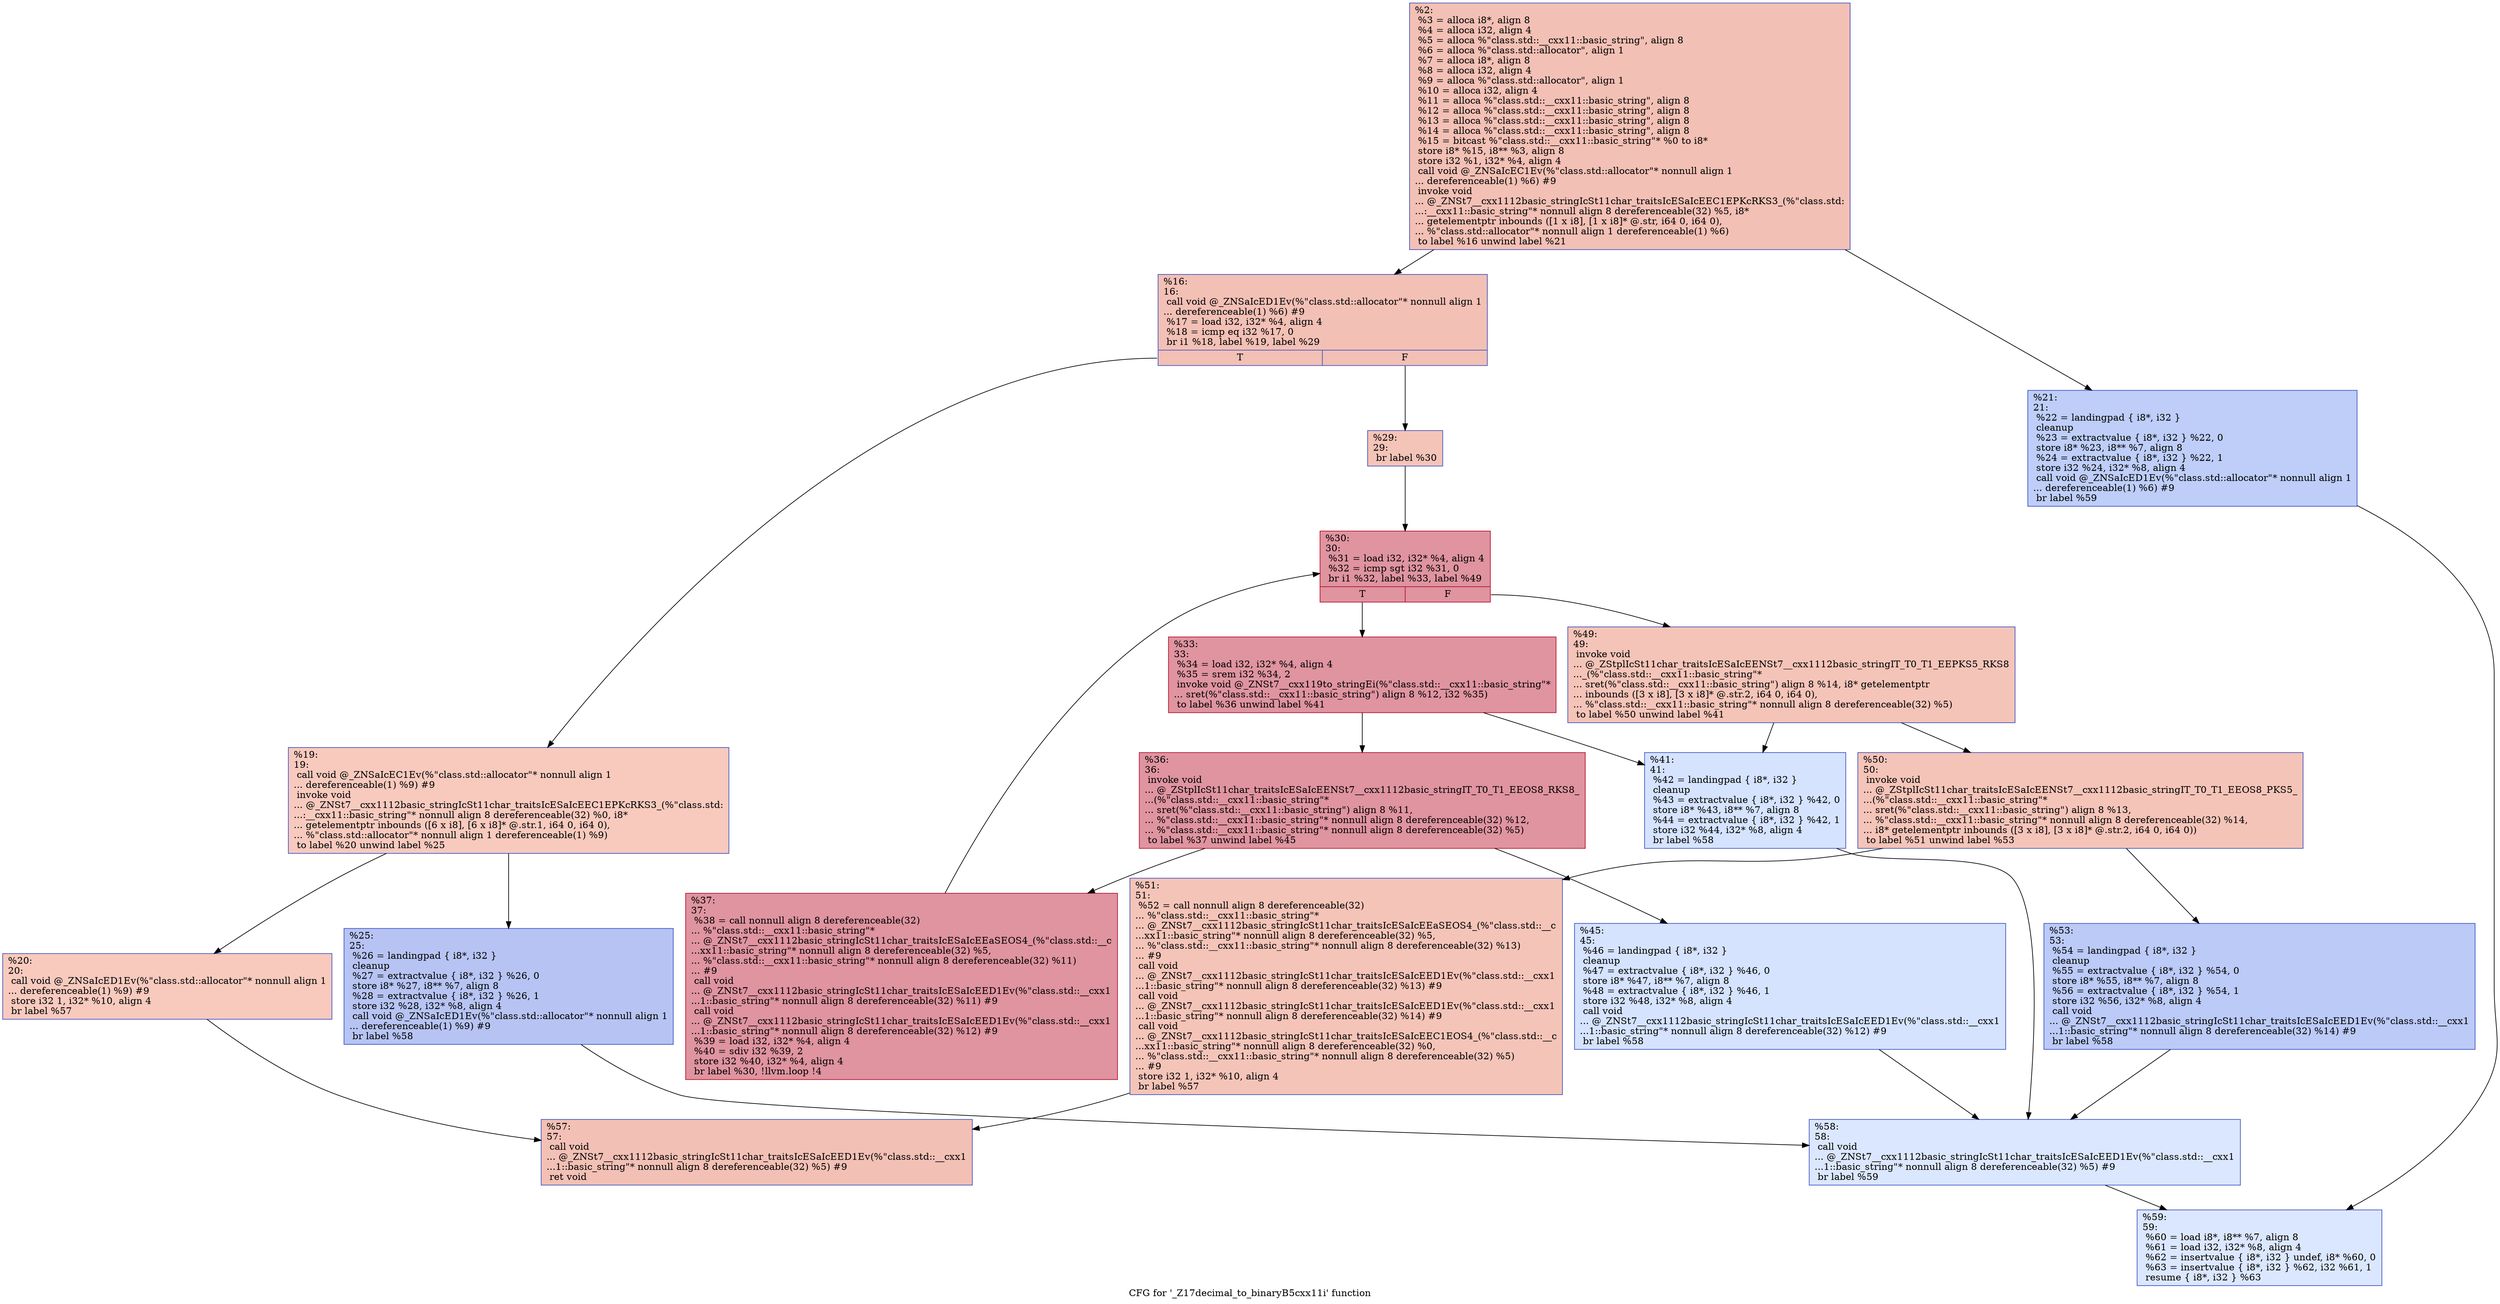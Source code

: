 digraph "CFG for '_Z17decimal_to_binaryB5cxx11i' function" {
	label="CFG for '_Z17decimal_to_binaryB5cxx11i' function";

	Node0x5652aeb035c0 [shape=record,color="#3d50c3ff", style=filled, fillcolor="#e5705870",label="{%2:\l  %3 = alloca i8*, align 8\l  %4 = alloca i32, align 4\l  %5 = alloca %\"class.std::__cxx11::basic_string\", align 8\l  %6 = alloca %\"class.std::allocator\", align 1\l  %7 = alloca i8*, align 8\l  %8 = alloca i32, align 4\l  %9 = alloca %\"class.std::allocator\", align 1\l  %10 = alloca i32, align 4\l  %11 = alloca %\"class.std::__cxx11::basic_string\", align 8\l  %12 = alloca %\"class.std::__cxx11::basic_string\", align 8\l  %13 = alloca %\"class.std::__cxx11::basic_string\", align 8\l  %14 = alloca %\"class.std::__cxx11::basic_string\", align 8\l  %15 = bitcast %\"class.std::__cxx11::basic_string\"* %0 to i8*\l  store i8* %15, i8** %3, align 8\l  store i32 %1, i32* %4, align 4\l  call void @_ZNSaIcEC1Ev(%\"class.std::allocator\"* nonnull align 1\l... dereferenceable(1) %6) #9\l  invoke void\l... @_ZNSt7__cxx1112basic_stringIcSt11char_traitsIcESaIcEEC1EPKcRKS3_(%\"class.std:\l...:__cxx11::basic_string\"* nonnull align 8 dereferenceable(32) %5, i8*\l... getelementptr inbounds ([1 x i8], [1 x i8]* @.str, i64 0, i64 0),\l... %\"class.std::allocator\"* nonnull align 1 dereferenceable(1) %6)\l          to label %16 unwind label %21\l}"];
	Node0x5652aeb035c0 -> Node0x5652aeb04780;
	Node0x5652aeb035c0 -> Node0x5652aeb047d0;
	Node0x5652aeb04780 [shape=record,color="#3d50c3ff", style=filled, fillcolor="#e5705870",label="{%16:\l16:                                               \l  call void @_ZNSaIcED1Ev(%\"class.std::allocator\"* nonnull align 1\l... dereferenceable(1) %6) #9\l  %17 = load i32, i32* %4, align 4\l  %18 = icmp eq i32 %17, 0\l  br i1 %18, label %19, label %29\l|{<s0>T|<s1>F}}"];
	Node0x5652aeb04780:s0 -> Node0x5652aeb04dc0;
	Node0x5652aeb04780:s1 -> Node0x5652aeb04e10;
	Node0x5652aeb04dc0 [shape=record,color="#3d50c3ff", style=filled, fillcolor="#ef886b70",label="{%19:\l19:                                               \l  call void @_ZNSaIcEC1Ev(%\"class.std::allocator\"* nonnull align 1\l... dereferenceable(1) %9) #9\l  invoke void\l... @_ZNSt7__cxx1112basic_stringIcSt11char_traitsIcESaIcEEC1EPKcRKS3_(%\"class.std:\l...:__cxx11::basic_string\"* nonnull align 8 dereferenceable(32) %0, i8*\l... getelementptr inbounds ([6 x i8], [6 x i8]* @.str.1, i64 0, i64 0),\l... %\"class.std::allocator\"* nonnull align 1 dereferenceable(1) %9)\l          to label %20 unwind label %25\l}"];
	Node0x5652aeb04dc0 -> Node0x5652aeb05140;
	Node0x5652aeb04dc0 -> Node0x5652aeb05190;
	Node0x5652aeb05140 [shape=record,color="#3d50c3ff", style=filled, fillcolor="#ef886b70",label="{%20:\l20:                                               \l  call void @_ZNSaIcED1Ev(%\"class.std::allocator\"* nonnull align 1\l... dereferenceable(1) %9) #9\l  store i32 1, i32* %10, align 4\l  br label %57\l}"];
	Node0x5652aeb05140 -> Node0x5652aeb05510;
	Node0x5652aeb047d0 [shape=record,color="#3d50c3ff", style=filled, fillcolor="#6c8ff170",label="{%21:\l21:                                               \l  %22 = landingpad \{ i8*, i32 \}\l          cleanup\l  %23 = extractvalue \{ i8*, i32 \} %22, 0\l  store i8* %23, i8** %7, align 8\l  %24 = extractvalue \{ i8*, i32 \} %22, 1\l  store i32 %24, i32* %8, align 4\l  call void @_ZNSaIcED1Ev(%\"class.std::allocator\"* nonnull align 1\l... dereferenceable(1) %6) #9\l  br label %59\l}"];
	Node0x5652aeb047d0 -> Node0x5652aeb05ba0;
	Node0x5652aeb05190 [shape=record,color="#3d50c3ff", style=filled, fillcolor="#5b7ae570",label="{%25:\l25:                                               \l  %26 = landingpad \{ i8*, i32 \}\l          cleanup\l  %27 = extractvalue \{ i8*, i32 \} %26, 0\l  store i8* %27, i8** %7, align 8\l  %28 = extractvalue \{ i8*, i32 \} %26, 1\l  store i32 %28, i32* %8, align 4\l  call void @_ZNSaIcED1Ev(%\"class.std::allocator\"* nonnull align 1\l... dereferenceable(1) %9) #9\l  br label %58\l}"];
	Node0x5652aeb05190 -> Node0x5652aeb06020;
	Node0x5652aeb04e10 [shape=record,color="#3d50c3ff", style=filled, fillcolor="#e97a5f70",label="{%29:\l29:                                               \l  br label %30\l}"];
	Node0x5652aeb04e10 -> Node0x5652aeb060e0;
	Node0x5652aeb060e0 [shape=record,color="#b70d28ff", style=filled, fillcolor="#b70d2870",label="{%30:\l30:                                               \l  %31 = load i32, i32* %4, align 4\l  %32 = icmp sgt i32 %31, 0\l  br i1 %32, label %33, label %49\l|{<s0>T|<s1>F}}"];
	Node0x5652aeb060e0:s0 -> Node0x5652aeb064b0;
	Node0x5652aeb060e0:s1 -> Node0x5652aeb06500;
	Node0x5652aeb064b0 [shape=record,color="#b70d28ff", style=filled, fillcolor="#b70d2870",label="{%33:\l33:                                               \l  %34 = load i32, i32* %4, align 4\l  %35 = srem i32 %34, 2\l  invoke void @_ZNSt7__cxx119to_stringEi(%\"class.std::__cxx11::basic_string\"*\l... sret(%\"class.std::__cxx11::basic_string\") align 8 %12, i32 %35)\l          to label %36 unwind label %41\l}"];
	Node0x5652aeb064b0 -> Node0x5652aeb067c0;
	Node0x5652aeb064b0 -> Node0x5652aeb06810;
	Node0x5652aeb067c0 [shape=record,color="#b70d28ff", style=filled, fillcolor="#b70d2870",label="{%36:\l36:                                               \l  invoke void\l... @_ZStplIcSt11char_traitsIcESaIcEENSt7__cxx1112basic_stringIT_T0_T1_EEOS8_RKS8_\l...(%\"class.std::__cxx11::basic_string\"*\l... sret(%\"class.std::__cxx11::basic_string\") align 8 %11,\l... %\"class.std::__cxx11::basic_string\"* nonnull align 8 dereferenceable(32) %12,\l... %\"class.std::__cxx11::basic_string\"* nonnull align 8 dereferenceable(32) %5)\l          to label %37 unwind label %45\l}"];
	Node0x5652aeb067c0 -> Node0x5652aeb06bc0;
	Node0x5652aeb067c0 -> Node0x5652aeb06c10;
	Node0x5652aeb06bc0 [shape=record,color="#b70d28ff", style=filled, fillcolor="#b70d2870",label="{%37:\l37:                                               \l  %38 = call nonnull align 8 dereferenceable(32)\l... %\"class.std::__cxx11::basic_string\"*\l... @_ZNSt7__cxx1112basic_stringIcSt11char_traitsIcESaIcEEaSEOS4_(%\"class.std::__c\l...xx11::basic_string\"* nonnull align 8 dereferenceable(32) %5,\l... %\"class.std::__cxx11::basic_string\"* nonnull align 8 dereferenceable(32) %11)\l... #9\l  call void\l... @_ZNSt7__cxx1112basic_stringIcSt11char_traitsIcESaIcEED1Ev(%\"class.std::__cxx1\l...1::basic_string\"* nonnull align 8 dereferenceable(32) %11) #9\l  call void\l... @_ZNSt7__cxx1112basic_stringIcSt11char_traitsIcESaIcEED1Ev(%\"class.std::__cxx1\l...1::basic_string\"* nonnull align 8 dereferenceable(32) %12) #9\l  %39 = load i32, i32* %4, align 4\l  %40 = sdiv i32 %39, 2\l  store i32 %40, i32* %4, align 4\l  br label %30, !llvm.loop !4\l}"];
	Node0x5652aeb06bc0 -> Node0x5652aeb060e0;
	Node0x5652aeb06810 [shape=record,color="#3d50c3ff", style=filled, fillcolor="#a1c0ff70",label="{%41:\l41:                                               \l  %42 = landingpad \{ i8*, i32 \}\l          cleanup\l  %43 = extractvalue \{ i8*, i32 \} %42, 0\l  store i8* %43, i8** %7, align 8\l  %44 = extractvalue \{ i8*, i32 \} %42, 1\l  store i32 %44, i32* %8, align 4\l  br label %58\l}"];
	Node0x5652aeb06810 -> Node0x5652aeb06020;
	Node0x5652aeb06c10 [shape=record,color="#3d50c3ff", style=filled, fillcolor="#a1c0ff70",label="{%45:\l45:                                               \l  %46 = landingpad \{ i8*, i32 \}\l          cleanup\l  %47 = extractvalue \{ i8*, i32 \} %46, 0\l  store i8* %47, i8** %7, align 8\l  %48 = extractvalue \{ i8*, i32 \} %46, 1\l  store i32 %48, i32* %8, align 4\l  call void\l... @_ZNSt7__cxx1112basic_stringIcSt11char_traitsIcESaIcEED1Ev(%\"class.std::__cxx1\l...1::basic_string\"* nonnull align 8 dereferenceable(32) %12) #9\l  br label %58\l}"];
	Node0x5652aeb06c10 -> Node0x5652aeb06020;
	Node0x5652aeb06500 [shape=record,color="#3d50c3ff", style=filled, fillcolor="#e97a5f70",label="{%49:\l49:                                               \l  invoke void\l... @_ZStplIcSt11char_traitsIcESaIcEENSt7__cxx1112basic_stringIT_T0_T1_EEPKS5_RKS8\l..._(%\"class.std::__cxx11::basic_string\"*\l... sret(%\"class.std::__cxx11::basic_string\") align 8 %14, i8* getelementptr\l... inbounds ([3 x i8], [3 x i8]* @.str.2, i64 0, i64 0),\l... %\"class.std::__cxx11::basic_string\"* nonnull align 8 dereferenceable(32) %5)\l          to label %50 unwind label %41\l}"];
	Node0x5652aeb06500 -> Node0x5652aeb087b0;
	Node0x5652aeb06500 -> Node0x5652aeb06810;
	Node0x5652aeb087b0 [shape=record,color="#3d50c3ff", style=filled, fillcolor="#e97a5f70",label="{%50:\l50:                                               \l  invoke void\l... @_ZStplIcSt11char_traitsIcESaIcEENSt7__cxx1112basic_stringIT_T0_T1_EEOS8_PKS5_\l...(%\"class.std::__cxx11::basic_string\"*\l... sret(%\"class.std::__cxx11::basic_string\") align 8 %13,\l... %\"class.std::__cxx11::basic_string\"* nonnull align 8 dereferenceable(32) %14,\l... i8* getelementptr inbounds ([3 x i8], [3 x i8]* @.str.2, i64 0, i64 0))\l          to label %51 unwind label %53\l}"];
	Node0x5652aeb087b0 -> Node0x5652aeb08da0;
	Node0x5652aeb087b0 -> Node0x5652aeb08df0;
	Node0x5652aeb08da0 [shape=record,color="#3d50c3ff", style=filled, fillcolor="#e97a5f70",label="{%51:\l51:                                               \l  %52 = call nonnull align 8 dereferenceable(32)\l... %\"class.std::__cxx11::basic_string\"*\l... @_ZNSt7__cxx1112basic_stringIcSt11char_traitsIcESaIcEEaSEOS4_(%\"class.std::__c\l...xx11::basic_string\"* nonnull align 8 dereferenceable(32) %5,\l... %\"class.std::__cxx11::basic_string\"* nonnull align 8 dereferenceable(32) %13)\l... #9\l  call void\l... @_ZNSt7__cxx1112basic_stringIcSt11char_traitsIcESaIcEED1Ev(%\"class.std::__cxx1\l...1::basic_string\"* nonnull align 8 dereferenceable(32) %13) #9\l  call void\l... @_ZNSt7__cxx1112basic_stringIcSt11char_traitsIcESaIcEED1Ev(%\"class.std::__cxx1\l...1::basic_string\"* nonnull align 8 dereferenceable(32) %14) #9\l  call void\l... @_ZNSt7__cxx1112basic_stringIcSt11char_traitsIcESaIcEEC1EOS4_(%\"class.std::__c\l...xx11::basic_string\"* nonnull align 8 dereferenceable(32) %0,\l... %\"class.std::__cxx11::basic_string\"* nonnull align 8 dereferenceable(32) %5)\l... #9\l  store i32 1, i32* %10, align 4\l  br label %57\l}"];
	Node0x5652aeb08da0 -> Node0x5652aeb05510;
	Node0x5652aeb08df0 [shape=record,color="#3d50c3ff", style=filled, fillcolor="#6687ed70",label="{%53:\l53:                                               \l  %54 = landingpad \{ i8*, i32 \}\l          cleanup\l  %55 = extractvalue \{ i8*, i32 \} %54, 0\l  store i8* %55, i8** %7, align 8\l  %56 = extractvalue \{ i8*, i32 \} %54, 1\l  store i32 %56, i32* %8, align 4\l  call void\l... @_ZNSt7__cxx1112basic_stringIcSt11char_traitsIcESaIcEED1Ev(%\"class.std::__cxx1\l...1::basic_string\"* nonnull align 8 dereferenceable(32) %14) #9\l  br label %58\l}"];
	Node0x5652aeb08df0 -> Node0x5652aeb06020;
	Node0x5652aeb05510 [shape=record,color="#3d50c3ff", style=filled, fillcolor="#e5705870",label="{%57:\l57:                                               \l  call void\l... @_ZNSt7__cxx1112basic_stringIcSt11char_traitsIcESaIcEED1Ev(%\"class.std::__cxx1\l...1::basic_string\"* nonnull align 8 dereferenceable(32) %5) #9\l  ret void\l}"];
	Node0x5652aeb06020 [shape=record,color="#3d50c3ff", style=filled, fillcolor="#aec9fc70",label="{%58:\l58:                                               \l  call void\l... @_ZNSt7__cxx1112basic_stringIcSt11char_traitsIcESaIcEED1Ev(%\"class.std::__cxx1\l...1::basic_string\"* nonnull align 8 dereferenceable(32) %5) #9\l  br label %59\l}"];
	Node0x5652aeb06020 -> Node0x5652aeb05ba0;
	Node0x5652aeb05ba0 [shape=record,color="#3d50c3ff", style=filled, fillcolor="#aec9fc70",label="{%59:\l59:                                               \l  %60 = load i8*, i8** %7, align 8\l  %61 = load i32, i32* %8, align 4\l  %62 = insertvalue \{ i8*, i32 \} undef, i8* %60, 0\l  %63 = insertvalue \{ i8*, i32 \} %62, i32 %61, 1\l  resume \{ i8*, i32 \} %63\l}"];
}
